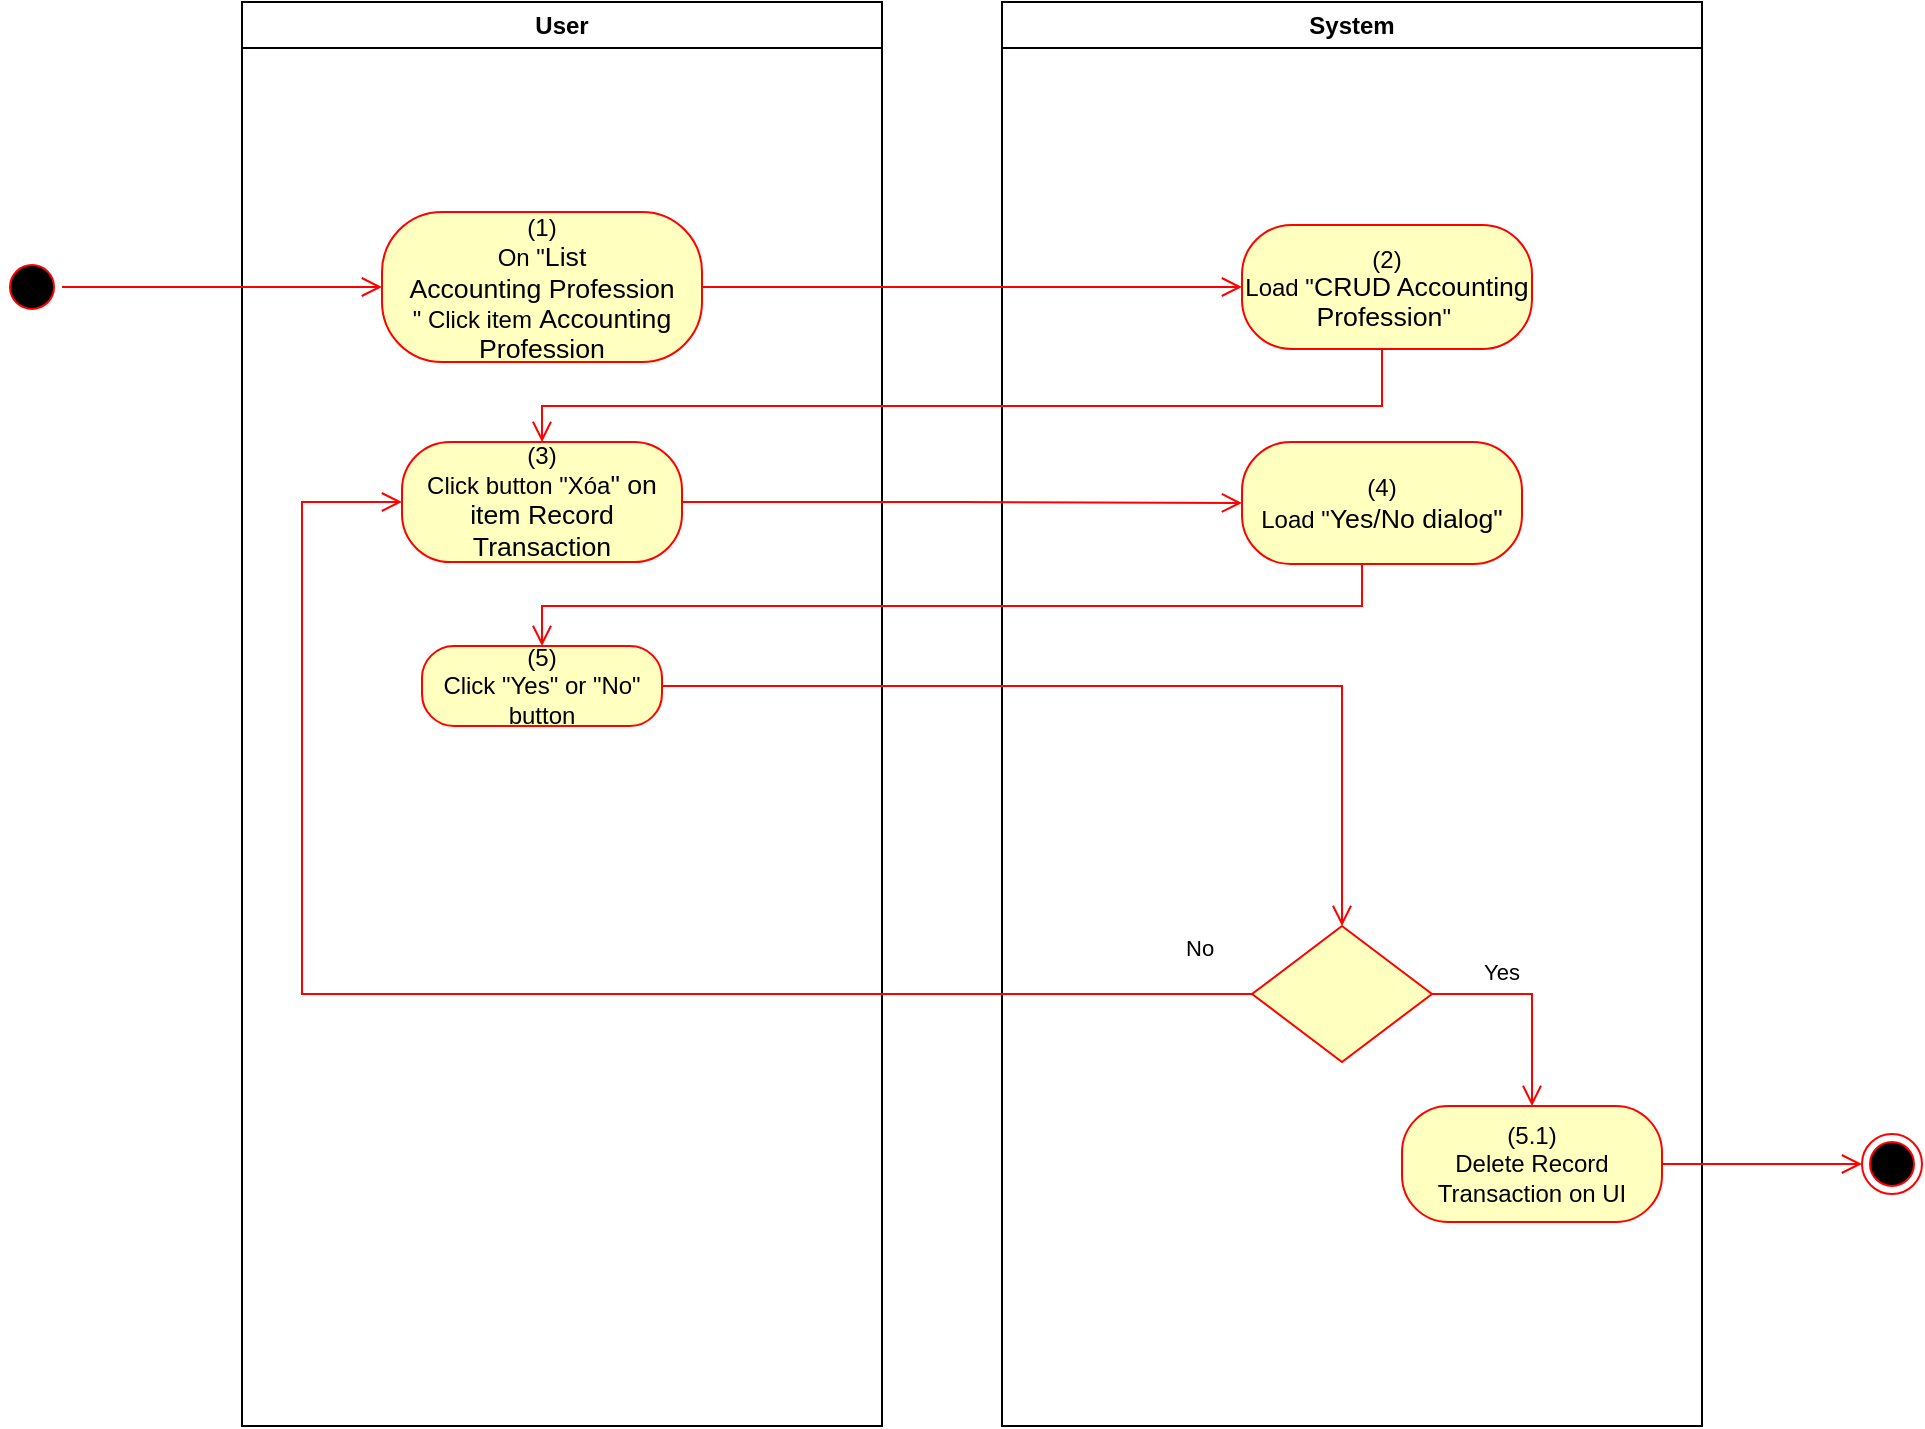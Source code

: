 <mxfile version="15.4.0" type="device"><diagram id="tooEO69kf1r8pyAr395J" name="Page-1"><mxGraphModel dx="1086" dy="806" grid="1" gridSize="10" guides="1" tooltips="1" connect="1" arrows="1" fold="1" page="1" pageScale="1" pageWidth="850" pageHeight="1100" math="0" shadow="0"><root><mxCell id="0"/><mxCell id="1" parent="0"/><mxCell id="C53ACS0vbbthX-Vux0kn-1" value="User" style="swimlane;whiteSpace=wrap" parent="1" vertex="1"><mxGeometry x="140" y="128" width="320" height="712" as="geometry"><mxRectangle x="120" y="128" width="60" height="23" as="alternateBounds"/></mxGeometry></mxCell><mxCell id="C53ACS0vbbthX-Vux0kn-2" value="(1)&lt;br style=&quot;padding: 0px ; margin: 0px&quot;&gt;On &quot;&lt;span style=&quot;font-family: &amp;#34;arial&amp;#34; , sans-serif ; font-size: 13.333px&quot;&gt;List&lt;/span&gt;&lt;br style=&quot;font-family: &amp;#34;arial&amp;#34; , sans-serif ; font-size: 13.333px&quot;&gt;&lt;span style=&quot;font-family: &amp;#34;arial&amp;#34; , sans-serif ; font-size: 13.333px&quot;&gt;Accounting Profession&lt;/span&gt;&lt;br&gt;&quot; Click item&lt;span lang=&quot;EN-GB&quot; style=&quot;font-size: 10pt ; line-height: 14.267px ; font-family: &amp;#34;arial&amp;#34; , sans-serif&quot;&gt;&amp;nbsp;Accounting Profession&lt;/span&gt;" style="rounded=1;whiteSpace=wrap;html=1;arcSize=40;fontColor=#000000;fillColor=#ffffc0;strokeColor=#ff0000;" parent="C53ACS0vbbthX-Vux0kn-1" vertex="1"><mxGeometry x="70" y="105" width="160" height="75" as="geometry"/></mxCell><mxCell id="C53ACS0vbbthX-Vux0kn-3" value="(3)&lt;br&gt;Click button &quot;Xóa&lt;span lang=&quot;EN-GB&quot; style=&quot;font-size: 10pt ; line-height: 14.267px ; font-family: &amp;#34;arial&amp;#34; , sans-serif&quot;&gt;&quot; on item&amp;nbsp;&lt;/span&gt;&lt;span style=&quot;font-family: &amp;#34;arial&amp;#34; , sans-serif ; font-size: 13.333px&quot;&gt;Record&lt;/span&gt;&lt;br style=&quot;font-family: &amp;#34;arial&amp;#34; , sans-serif ; font-size: 13.333px&quot;&gt;&lt;span style=&quot;font-family: &amp;#34;arial&amp;#34; , sans-serif ; font-size: 13.333px&quot;&gt;Transaction&lt;/span&gt;" style="rounded=1;whiteSpace=wrap;html=1;arcSize=40;fontColor=#000000;fillColor=#ffffc0;strokeColor=#ff0000;" parent="C53ACS0vbbthX-Vux0kn-1" vertex="1"><mxGeometry x="80" y="220" width="140" height="60" as="geometry"/></mxCell><mxCell id="C53ACS0vbbthX-Vux0kn-4" value="(5)&lt;br&gt;Click &quot;Yes&quot; or &quot;No&quot; button" style="rounded=1;whiteSpace=wrap;html=1;arcSize=40;fontColor=#000000;fillColor=#ffffc0;strokeColor=#ff0000;" parent="C53ACS0vbbthX-Vux0kn-1" vertex="1"><mxGeometry x="90" y="322" width="120" height="40" as="geometry"/></mxCell><mxCell id="C53ACS0vbbthX-Vux0kn-5" value="System" style="swimlane;whiteSpace=wrap;startSize=23;" parent="1" vertex="1"><mxGeometry x="520" y="128" width="350" height="712" as="geometry"/></mxCell><mxCell id="C53ACS0vbbthX-Vux0kn-6" value="(2)&lt;br&gt;Load &quot;&lt;span lang=&quot;EN-GB&quot; style=&quot;font-size: 10pt ; line-height: 14.267px ; font-family: &amp;#34;arial&amp;#34; , sans-serif&quot;&gt;CRUD Accounting Profession&lt;/span&gt;&quot;&amp;nbsp;" style="rounded=1;whiteSpace=wrap;html=1;arcSize=40;fontColor=#000000;fillColor=#ffffc0;strokeColor=#ff0000;" parent="C53ACS0vbbthX-Vux0kn-5" vertex="1"><mxGeometry x="120" y="111.5" width="145" height="62" as="geometry"/></mxCell><mxCell id="C53ACS0vbbthX-Vux0kn-7" value="" style="rhombus;whiteSpace=wrap;html=1;fillColor=#ffffc0;strokeColor=#ff0000;" parent="C53ACS0vbbthX-Vux0kn-5" vertex="1"><mxGeometry x="125" y="462" width="90" height="68" as="geometry"/></mxCell><mxCell id="C53ACS0vbbthX-Vux0kn-8" value="Yes" style="edgeStyle=orthogonalEdgeStyle;html=1;align=left;verticalAlign=top;endArrow=open;endSize=8;strokeColor=#ff0000;rounded=0;exitX=1;exitY=0.5;exitDx=0;exitDy=0;" parent="C53ACS0vbbthX-Vux0kn-5" source="C53ACS0vbbthX-Vux0kn-7" target="C53ACS0vbbthX-Vux0kn-9" edge="1"><mxGeometry x="-0.549" y="24" relative="1" as="geometry"><mxPoint x="170" y="552" as="targetPoint"/><mxPoint as="offset"/></mxGeometry></mxCell><mxCell id="C53ACS0vbbthX-Vux0kn-9" value="(5.1)&lt;br&gt;Delete Record Transaction on UI" style="rounded=1;whiteSpace=wrap;html=1;arcSize=40;fontColor=#000000;fillColor=#ffffc0;strokeColor=#ff0000;" parent="C53ACS0vbbthX-Vux0kn-5" vertex="1"><mxGeometry x="200" y="552" width="130" height="58" as="geometry"/></mxCell><mxCell id="C53ACS0vbbthX-Vux0kn-12" value="(4)&lt;br&gt;Load &quot;&lt;font face=&quot;arial, sans-serif&quot;&gt;&lt;span style=&quot;font-size: 13.333px&quot;&gt;Yes/No dialog&quot;&lt;/span&gt;&lt;/font&gt;" style="rounded=1;whiteSpace=wrap;html=1;arcSize=40;fontColor=#000000;fillColor=#ffffc0;strokeColor=#ff0000;" parent="C53ACS0vbbthX-Vux0kn-5" vertex="1"><mxGeometry x="120" y="220" width="140" height="61" as="geometry"/></mxCell><mxCell id="C53ACS0vbbthX-Vux0kn-13" value="" style="ellipse;html=1;shape=startState;fillColor=#000000;strokeColor=#ff0000;" parent="1" vertex="1"><mxGeometry x="20" y="255.5" width="30" height="30" as="geometry"/></mxCell><mxCell id="C53ACS0vbbthX-Vux0kn-14" value="" style="edgeStyle=orthogonalEdgeStyle;html=1;verticalAlign=bottom;endArrow=open;endSize=8;strokeColor=#ff0000;rounded=0;entryX=0;entryY=0.5;entryDx=0;entryDy=0;" parent="1" source="C53ACS0vbbthX-Vux0kn-13" target="C53ACS0vbbthX-Vux0kn-2" edge="1"><mxGeometry relative="1" as="geometry"><mxPoint x="200" y="253" as="targetPoint"/></mxGeometry></mxCell><mxCell id="C53ACS0vbbthX-Vux0kn-15" value="" style="edgeStyle=orthogonalEdgeStyle;html=1;verticalAlign=bottom;endArrow=open;endSize=8;strokeColor=#ff0000;rounded=0;entryX=0;entryY=0.5;entryDx=0;entryDy=0;" parent="1" source="C53ACS0vbbthX-Vux0kn-2" target="C53ACS0vbbthX-Vux0kn-6" edge="1"><mxGeometry relative="1" as="geometry"><mxPoint x="600" y="271" as="targetPoint"/></mxGeometry></mxCell><mxCell id="C53ACS0vbbthX-Vux0kn-16" value="" style="edgeStyle=orthogonalEdgeStyle;html=1;verticalAlign=bottom;endArrow=open;endSize=8;strokeColor=#ff0000;rounded=0;entryX=0.5;entryY=0;entryDx=0;entryDy=0;" parent="1" source="C53ACS0vbbthX-Vux0kn-6" target="C53ACS0vbbthX-Vux0kn-3" edge="1"><mxGeometry relative="1" as="geometry"><mxPoint x="685" y="350" as="targetPoint"/><Array as="points"><mxPoint x="710" y="330"/><mxPoint x="290" y="330"/></Array></mxGeometry></mxCell><mxCell id="C53ACS0vbbthX-Vux0kn-17" value="" style="ellipse;html=1;shape=endState;fillColor=#000000;strokeColor=#ff0000;" parent="1" vertex="1"><mxGeometry x="950" y="694" width="30" height="30" as="geometry"/></mxCell><mxCell id="C53ACS0vbbthX-Vux0kn-18" value="" style="edgeStyle=orthogonalEdgeStyle;html=1;verticalAlign=bottom;endArrow=open;endSize=8;strokeColor=#ff0000;rounded=0;exitX=1;exitY=0.5;exitDx=0;exitDy=0;entryX=0;entryY=0.5;entryDx=0;entryDy=0;" parent="1" source="C53ACS0vbbthX-Vux0kn-9" target="C53ACS0vbbthX-Vux0kn-17" edge="1"><mxGeometry relative="1" as="geometry"><mxPoint x="820" y="760" as="targetPoint"/><mxPoint x="850" y="785" as="sourcePoint"/></mxGeometry></mxCell><mxCell id="C53ACS0vbbthX-Vux0kn-19" value="" style="edgeStyle=orthogonalEdgeStyle;html=1;verticalAlign=bottom;endArrow=open;endSize=8;strokeColor=#ff0000;rounded=0;entryX=0;entryY=0.5;entryDx=0;entryDy=0;" parent="1" source="C53ACS0vbbthX-Vux0kn-3" target="C53ACS0vbbthX-Vux0kn-12" edge="1"><mxGeometry relative="1" as="geometry"><mxPoint x="280" y="463" as="targetPoint"/></mxGeometry></mxCell><mxCell id="C53ACS0vbbthX-Vux0kn-20" value="" style="edgeStyle=orthogonalEdgeStyle;html=1;verticalAlign=bottom;endArrow=open;endSize=8;strokeColor=#ff0000;rounded=0;entryX=0.5;entryY=0;entryDx=0;entryDy=0;" parent="1" source="C53ACS0vbbthX-Vux0kn-12" target="C53ACS0vbbthX-Vux0kn-4" edge="1"><mxGeometry relative="1" as="geometry"><mxPoint x="690" y="460" as="targetPoint"/><Array as="points"><mxPoint x="700" y="430"/><mxPoint x="290" y="430"/></Array></mxGeometry></mxCell><mxCell id="C53ACS0vbbthX-Vux0kn-21" value="" style="edgeStyle=orthogonalEdgeStyle;html=1;verticalAlign=bottom;endArrow=open;endSize=8;strokeColor=#ff0000;rounded=0;entryX=0.5;entryY=0;entryDx=0;entryDy=0;" parent="1" source="C53ACS0vbbthX-Vux0kn-4" target="C53ACS0vbbthX-Vux0kn-7" edge="1"><mxGeometry relative="1" as="geometry"><mxPoint x="700" y="550" as="targetPoint"/></mxGeometry></mxCell><mxCell id="C53ACS0vbbthX-Vux0kn-22" value="No" style="edgeStyle=orthogonalEdgeStyle;html=1;align=left;verticalAlign=bottom;endArrow=open;endSize=8;strokeColor=#ff0000;rounded=0;entryX=0;entryY=0.5;entryDx=0;entryDy=0;exitX=0;exitY=0.5;exitDx=0;exitDy=0;" parent="1" source="C53ACS0vbbthX-Vux0kn-7" target="C53ACS0vbbthX-Vux0kn-3" edge="1"><mxGeometry x="-0.909" y="-14" relative="1" as="geometry"><mxPoint x="590" y="680" as="targetPoint"/><Array as="points"><mxPoint x="170" y="624"/><mxPoint x="170" y="378"/></Array><mxPoint as="offset"/></mxGeometry></mxCell></root></mxGraphModel></diagram></mxfile>